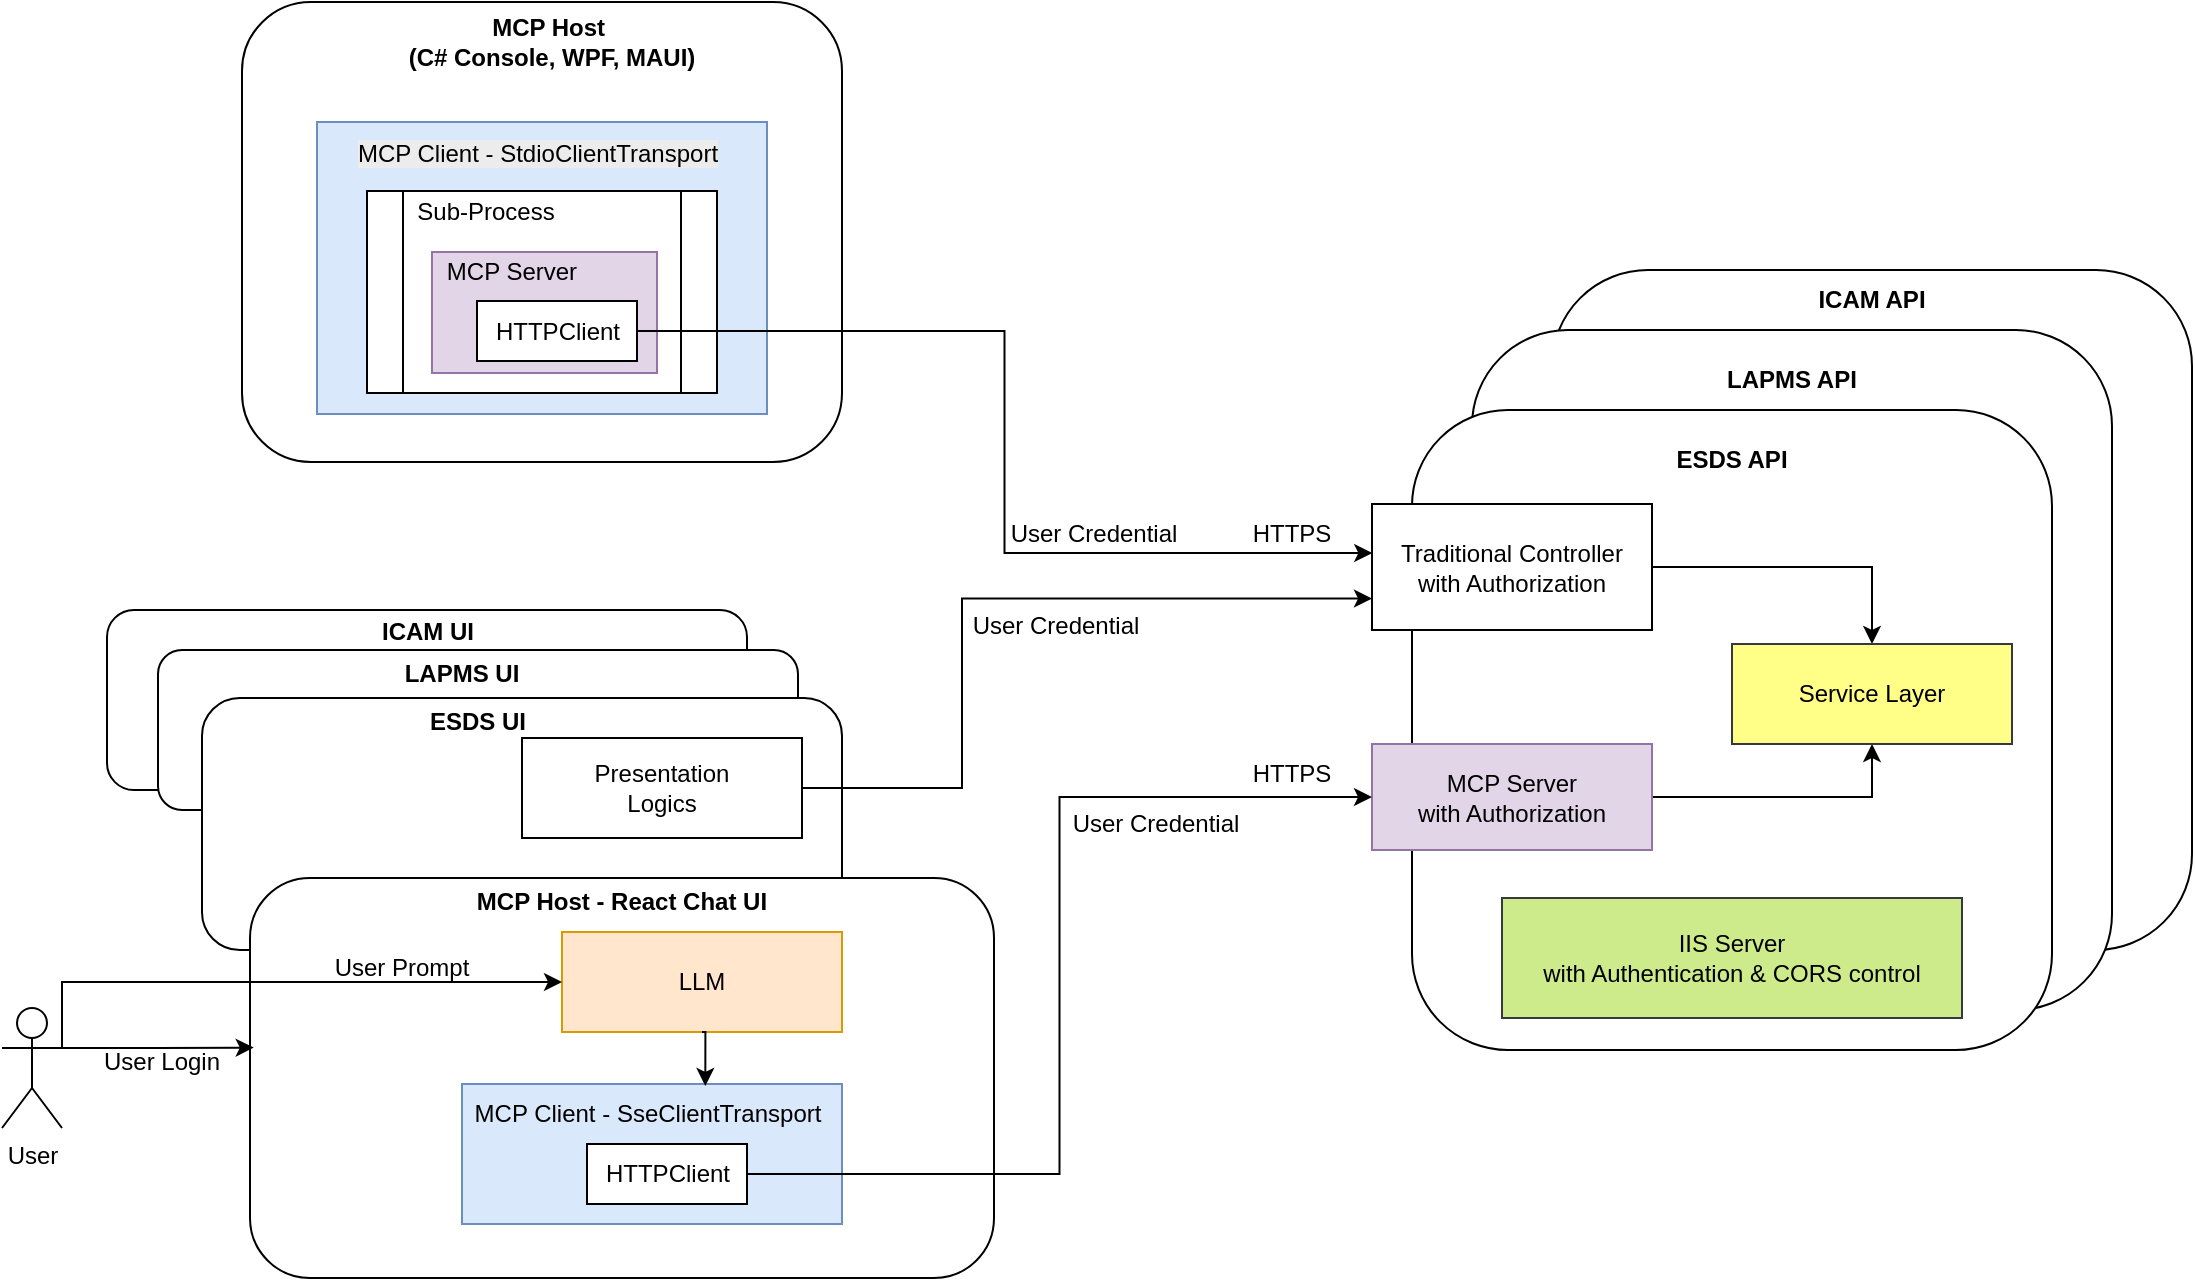<mxfile version="27.1.6">
  <diagram name="Page-1" id="uh65TyTY85p8gM1kPZyq">
    <mxGraphModel dx="1446" dy="835" grid="1" gridSize="10" guides="1" tooltips="1" connect="1" arrows="1" fold="1" page="1" pageScale="1" pageWidth="1169" pageHeight="827" math="0" shadow="0">
      <root>
        <mxCell id="0" />
        <mxCell id="1" parent="0" />
        <mxCell id="l2-6AkJiiqIOD9OER1zm-8" value="" style="rounded=1;whiteSpace=wrap;html=1;" parent="1" vertex="1">
          <mxGeometry x="795" y="154" width="320" height="340" as="geometry" />
        </mxCell>
        <mxCell id="l2-6AkJiiqIOD9OER1zm-9" value="" style="rounded=1;whiteSpace=wrap;html=1;" parent="1" vertex="1">
          <mxGeometry x="755" y="184" width="320" height="340" as="geometry" />
        </mxCell>
        <mxCell id="l2-6AkJiiqIOD9OER1zm-10" value="" style="rounded=1;whiteSpace=wrap;html=1;" parent="1" vertex="1">
          <mxGeometry x="725" y="224" width="320" height="320" as="geometry" />
        </mxCell>
        <mxCell id="l2-6AkJiiqIOD9OER1zm-11" value="ESDS API" style="text;html=1;align=center;verticalAlign=middle;whiteSpace=wrap;rounded=0;fontStyle=1" parent="1" vertex="1">
          <mxGeometry x="816.25" y="234" width="137.5" height="30" as="geometry" />
        </mxCell>
        <mxCell id="l2-6AkJiiqIOD9OER1zm-12" value="ICAM API" style="text;html=1;align=center;verticalAlign=middle;whiteSpace=wrap;rounded=0;fontStyle=1" parent="1" vertex="1">
          <mxGeometry x="895" y="154" width="120" height="30" as="geometry" />
        </mxCell>
        <mxCell id="l2-6AkJiiqIOD9OER1zm-13" value="LAPMS API" style="text;html=1;align=center;verticalAlign=middle;whiteSpace=wrap;rounded=0;fontStyle=1" parent="1" vertex="1">
          <mxGeometry x="855" y="194" width="120" height="30" as="geometry" />
        </mxCell>
        <mxCell id="l2-6AkJiiqIOD9OER1zm-17" style="edgeStyle=orthogonalEdgeStyle;rounded=0;orthogonalLoop=1;jettySize=auto;html=1;exitX=1;exitY=0.5;exitDx=0;exitDy=0;entryX=0.5;entryY=0;entryDx=0;entryDy=0;" parent="1" source="l2-6AkJiiqIOD9OER1zm-14" target="l2-6AkJiiqIOD9OER1zm-16" edge="1">
          <mxGeometry relative="1" as="geometry" />
        </mxCell>
        <mxCell id="l2-6AkJiiqIOD9OER1zm-14" value="Traditional&amp;nbsp;&lt;span style=&quot;background-color: transparent; color: light-dark(rgb(0, 0, 0), rgb(255, 255, 255));&quot;&gt;Controller&lt;/span&gt;&lt;div&gt;&lt;span style=&quot;background-color: transparent; color: light-dark(rgb(0, 0, 0), rgb(255, 255, 255));&quot;&gt;with Authorization&lt;/span&gt;&lt;/div&gt;" style="rounded=0;whiteSpace=wrap;html=1;" parent="1" vertex="1">
          <mxGeometry x="705" y="271" width="140" height="63" as="geometry" />
        </mxCell>
        <mxCell id="l2-6AkJiiqIOD9OER1zm-18" style="edgeStyle=orthogonalEdgeStyle;rounded=0;orthogonalLoop=1;jettySize=auto;html=1;exitX=1;exitY=0.5;exitDx=0;exitDy=0;entryX=0.5;entryY=1;entryDx=0;entryDy=0;" parent="1" source="l2-6AkJiiqIOD9OER1zm-15" target="l2-6AkJiiqIOD9OER1zm-16" edge="1">
          <mxGeometry relative="1" as="geometry" />
        </mxCell>
        <mxCell id="l2-6AkJiiqIOD9OER1zm-15" value="MCP Server&lt;div&gt;with Authorization&lt;/div&gt;" style="rounded=0;whiteSpace=wrap;html=1;fillColor=#e1d5e7;strokeColor=#9673a6;" parent="1" vertex="1">
          <mxGeometry x="705" y="391" width="140" height="53" as="geometry" />
        </mxCell>
        <mxCell id="l2-6AkJiiqIOD9OER1zm-16" value="Service Layer" style="rounded=0;whiteSpace=wrap;html=1;fillColor=#ffff88;strokeColor=#36393d;" parent="1" vertex="1">
          <mxGeometry x="885" y="341" width="140" height="50" as="geometry" />
        </mxCell>
        <mxCell id="l2-6AkJiiqIOD9OER1zm-19" value="IIS Server&lt;div&gt;with Authentication&amp;nbsp;&lt;span style=&quot;background-color: transparent; color: light-dark(rgb(0, 0, 0), rgb(255, 255, 255));&quot;&gt;&amp;amp; CORS control&lt;/span&gt;&lt;/div&gt;" style="rounded=0;whiteSpace=wrap;html=1;fillColor=#cdeb8b;strokeColor=#36393d;" parent="1" vertex="1">
          <mxGeometry x="770" y="468" width="230" height="60" as="geometry" />
        </mxCell>
        <mxCell id="l2-6AkJiiqIOD9OER1zm-37" value="HTTPS" style="text;html=1;align=center;verticalAlign=middle;whiteSpace=wrap;rounded=0;" parent="1" vertex="1">
          <mxGeometry x="625" y="391" width="80" height="30" as="geometry" />
        </mxCell>
        <mxCell id="l2-6AkJiiqIOD9OER1zm-38" value="HTTPS" style="text;html=1;align=center;verticalAlign=middle;whiteSpace=wrap;rounded=0;" parent="1" vertex="1">
          <mxGeometry x="625" y="271" width="80" height="30" as="geometry" />
        </mxCell>
        <mxCell id="l2-6AkJiiqIOD9OER1zm-39" value="User Credential" style="text;html=1;align=center;verticalAlign=middle;whiteSpace=wrap;rounded=0;" parent="1" vertex="1">
          <mxGeometry x="497" y="317" width="100" height="30" as="geometry" />
        </mxCell>
        <mxCell id="oO5nvzARquD6Q7ec_IVk-21" value="User Credential" style="text;html=1;align=center;verticalAlign=middle;whiteSpace=wrap;rounded=0;" parent="1" vertex="1">
          <mxGeometry x="547" y="416" width="100" height="30" as="geometry" />
        </mxCell>
        <mxCell id="dQ9prLmjWaKpxlyJ_EO8-1" value="" style="group" vertex="1" connectable="0" parent="1">
          <mxGeometry x="140" y="20" width="300" height="230" as="geometry" />
        </mxCell>
        <mxCell id="l2-6AkJiiqIOD9OER1zm-1" value="" style="rounded=1;whiteSpace=wrap;html=1;" parent="dQ9prLmjWaKpxlyJ_EO8-1" vertex="1">
          <mxGeometry width="300" height="230" as="geometry" />
        </mxCell>
        <mxCell id="l2-6AkJiiqIOD9OER1zm-2" value="MCP Host&amp;nbsp;&lt;div&gt;(C# Console, WPF, MAUI)&lt;/div&gt;" style="text;html=1;align=center;verticalAlign=middle;whiteSpace=wrap;rounded=0;fontStyle=1" parent="dQ9prLmjWaKpxlyJ_EO8-1" vertex="1">
          <mxGeometry x="75" width="160" height="40" as="geometry" />
        </mxCell>
        <mxCell id="l2-6AkJiiqIOD9OER1zm-6" value="" style="rounded=0;whiteSpace=wrap;html=1;labelBackgroundColor=none;fillColor=#dae8fc;strokeColor=#6c8ebf;" parent="dQ9prLmjWaKpxlyJ_EO8-1" vertex="1">
          <mxGeometry x="37.5" y="60" width="225" height="146" as="geometry" />
        </mxCell>
        <mxCell id="l2-6AkJiiqIOD9OER1zm-56" value="&lt;span style=&quot;color: rgb(0, 0, 0); font-family: Helvetica; font-size: 12px; font-style: normal; font-variant-ligatures: normal; font-variant-caps: normal; font-weight: 400; letter-spacing: normal; orphans: 2; text-align: center; text-indent: 0px; text-transform: none; widows: 2; word-spacing: 0px; -webkit-text-stroke-width: 0px; white-space: normal; background-color: rgb(236, 236, 236); text-decoration-thickness: initial; text-decoration-style: initial; text-decoration-color: initial; float: none; display: inline !important;&quot;&gt;MCP Client -&amp;nbsp;&lt;/span&gt;&lt;span style=&quot;background-color: light-dark(rgb(236, 236, 236), rgb(34, 34, 34)); color: light-dark(rgb(0, 0, 0), rgb(237, 237, 237));&quot;&gt;StdioClientTransport&lt;/span&gt;" style="text;html=1;align=center;verticalAlign=middle;whiteSpace=wrap;rounded=0;" parent="dQ9prLmjWaKpxlyJ_EO8-1" vertex="1">
          <mxGeometry x="42.5" y="56" width="210" height="40" as="geometry" />
        </mxCell>
        <mxCell id="l2-6AkJiiqIOD9OER1zm-4" value="" style="shape=process;whiteSpace=wrap;html=1;backgroundOutline=1;" parent="dQ9prLmjWaKpxlyJ_EO8-1" vertex="1">
          <mxGeometry x="62.5" y="94.5" width="175" height="101" as="geometry" />
        </mxCell>
        <mxCell id="l2-6AkJiiqIOD9OER1zm-5" value="Sub-Process" style="text;html=1;align=center;verticalAlign=middle;whiteSpace=wrap;rounded=0;" parent="dQ9prLmjWaKpxlyJ_EO8-1" vertex="1">
          <mxGeometry x="81.5" y="89.5" width="80" height="30" as="geometry" />
        </mxCell>
        <mxCell id="l2-6AkJiiqIOD9OER1zm-55" value="" style="rounded=0;whiteSpace=wrap;html=1;fillColor=#e1d5e7;strokeColor=#9673a6;" parent="dQ9prLmjWaKpxlyJ_EO8-1" vertex="1">
          <mxGeometry x="95" y="125" width="112.5" height="60.5" as="geometry" />
        </mxCell>
        <mxCell id="l2-6AkJiiqIOD9OER1zm-58" value="HTTPClient" style="rounded=0;whiteSpace=wrap;html=1;" parent="dQ9prLmjWaKpxlyJ_EO8-1" vertex="1">
          <mxGeometry x="117.5" y="149.5" width="80" height="30" as="geometry" />
        </mxCell>
        <mxCell id="l2-6AkJiiqIOD9OER1zm-59" value="MCP Server" style="text;html=1;align=center;verticalAlign=middle;whiteSpace=wrap;rounded=0;" parent="dQ9prLmjWaKpxlyJ_EO8-1" vertex="1">
          <mxGeometry x="95" y="119.5" width="80" height="30" as="geometry" />
        </mxCell>
        <mxCell id="dQ9prLmjWaKpxlyJ_EO8-2" value="" style="group" vertex="1" connectable="0" parent="1">
          <mxGeometry x="20" y="320" width="496" height="338" as="geometry" />
        </mxCell>
        <mxCell id="l2-6AkJiiqIOD9OER1zm-21" value="" style="rounded=1;whiteSpace=wrap;html=1;" parent="dQ9prLmjWaKpxlyJ_EO8-2" vertex="1">
          <mxGeometry x="52.5" y="4" width="320" height="90" as="geometry" />
        </mxCell>
        <mxCell id="l2-6AkJiiqIOD9OER1zm-22" value="" style="rounded=1;whiteSpace=wrap;html=1;" parent="dQ9prLmjWaKpxlyJ_EO8-2" vertex="1">
          <mxGeometry x="78" y="24" width="320" height="80" as="geometry" />
        </mxCell>
        <mxCell id="l2-6AkJiiqIOD9OER1zm-25" value="ICAM UI" style="text;html=1;align=center;verticalAlign=middle;whiteSpace=wrap;rounded=0;fontStyle=1" parent="dQ9prLmjWaKpxlyJ_EO8-2" vertex="1">
          <mxGeometry x="152.5" width="120" height="30" as="geometry" />
        </mxCell>
        <mxCell id="l2-6AkJiiqIOD9OER1zm-26" value="LAPMS UI" style="text;html=1;align=center;verticalAlign=middle;whiteSpace=wrap;rounded=0;fontStyle=1" parent="dQ9prLmjWaKpxlyJ_EO8-2" vertex="1">
          <mxGeometry x="170" y="21" width="120" height="30" as="geometry" />
        </mxCell>
        <mxCell id="l2-6AkJiiqIOD9OER1zm-41" value="User" style="shape=umlActor;verticalLabelPosition=bottom;verticalAlign=top;html=1;outlineConnect=0;" parent="dQ9prLmjWaKpxlyJ_EO8-2" vertex="1">
          <mxGeometry y="203" width="30" height="60" as="geometry" />
        </mxCell>
        <mxCell id="l2-6AkJiiqIOD9OER1zm-54" value="User Login" style="text;html=1;align=center;verticalAlign=middle;whiteSpace=wrap;rounded=0;" parent="dQ9prLmjWaKpxlyJ_EO8-2" vertex="1">
          <mxGeometry x="30" y="215" width="100" height="30" as="geometry" />
        </mxCell>
        <mxCell id="oO5nvzARquD6Q7ec_IVk-1" value="" style="rounded=1;whiteSpace=wrap;html=1;" parent="dQ9prLmjWaKpxlyJ_EO8-2" vertex="1">
          <mxGeometry x="100" y="48" width="320" height="126" as="geometry" />
        </mxCell>
        <mxCell id="l2-6AkJiiqIOD9OER1zm-24" value="ESDS UI" style="text;html=1;align=center;verticalAlign=middle;whiteSpace=wrap;rounded=0;fontStyle=1" parent="dQ9prLmjWaKpxlyJ_EO8-2" vertex="1">
          <mxGeometry x="169.25" y="45" width="137.5" height="30" as="geometry" />
        </mxCell>
        <mxCell id="oO5nvzARquD6Q7ec_IVk-4" value="Presentation&lt;div&gt;Logics&lt;/div&gt;" style="rounded=0;whiteSpace=wrap;html=1;" parent="dQ9prLmjWaKpxlyJ_EO8-2" vertex="1">
          <mxGeometry x="260" y="68" width="140" height="50" as="geometry" />
        </mxCell>
        <mxCell id="l2-6AkJiiqIOD9OER1zm-23" value="" style="rounded=1;whiteSpace=wrap;html=1;" parent="dQ9prLmjWaKpxlyJ_EO8-2" vertex="1">
          <mxGeometry x="124" y="138" width="372" height="200" as="geometry" />
        </mxCell>
        <mxCell id="l2-6AkJiiqIOD9OER1zm-7" value="" style="rounded=0;whiteSpace=wrap;html=1;fillColor=#dae8fc;strokeColor=#6c8ebf;" parent="dQ9prLmjWaKpxlyJ_EO8-2" vertex="1">
          <mxGeometry x="230" y="241" width="190" height="70" as="geometry" />
        </mxCell>
        <mxCell id="l2-6AkJiiqIOD9OER1zm-61" value="MCP Client -&amp;nbsp;&lt;span style=&quot;background-color: transparent; color: light-dark(rgb(0, 0, 0), rgb(255, 255, 255));&quot;&gt;SseClientTransport&lt;/span&gt;" style="text;html=1;align=center;verticalAlign=middle;whiteSpace=wrap;rounded=0;" parent="dQ9prLmjWaKpxlyJ_EO8-2" vertex="1">
          <mxGeometry x="232.5" y="241" width="180" height="30" as="geometry" />
        </mxCell>
        <mxCell id="l2-6AkJiiqIOD9OER1zm-62" value="HTTPClient" style="rounded=0;whiteSpace=wrap;html=1;" parent="dQ9prLmjWaKpxlyJ_EO8-2" vertex="1">
          <mxGeometry x="292.5" y="271" width="80" height="30" as="geometry" />
        </mxCell>
        <mxCell id="oO5nvzARquD6Q7ec_IVk-9" value="LLM" style="rounded=0;whiteSpace=wrap;html=1;fillColor=#ffe6cc;strokeColor=#d79b00;" parent="dQ9prLmjWaKpxlyJ_EO8-2" vertex="1">
          <mxGeometry x="280" y="165" width="140" height="50" as="geometry" />
        </mxCell>
        <mxCell id="oO5nvzARquD6Q7ec_IVk-11" style="edgeStyle=orthogonalEdgeStyle;rounded=0;orthogonalLoop=1;jettySize=auto;html=1;exitX=1;exitY=0.333;exitDx=0;exitDy=0;exitPerimeter=0;entryX=0.005;entryY=0.424;entryDx=0;entryDy=0;entryPerimeter=0;" parent="dQ9prLmjWaKpxlyJ_EO8-2" source="l2-6AkJiiqIOD9OER1zm-41" target="l2-6AkJiiqIOD9OER1zm-23" edge="1">
          <mxGeometry relative="1" as="geometry" />
        </mxCell>
        <mxCell id="oO5nvzARquD6Q7ec_IVk-12" style="edgeStyle=orthogonalEdgeStyle;rounded=0;orthogonalLoop=1;jettySize=auto;html=1;exitX=1;exitY=0.333;exitDx=0;exitDy=0;exitPerimeter=0;entryX=0;entryY=0.5;entryDx=0;entryDy=0;" parent="dQ9prLmjWaKpxlyJ_EO8-2" source="l2-6AkJiiqIOD9OER1zm-41" target="oO5nvzARquD6Q7ec_IVk-9" edge="1">
          <mxGeometry relative="1" as="geometry">
            <Array as="points">
              <mxPoint x="30" y="190" />
            </Array>
          </mxGeometry>
        </mxCell>
        <mxCell id="oO5nvzARquD6Q7ec_IVk-13" value="User Prompt" style="text;html=1;align=center;verticalAlign=middle;whiteSpace=wrap;rounded=0;" parent="dQ9prLmjWaKpxlyJ_EO8-2" vertex="1">
          <mxGeometry x="150" y="168" width="100" height="30" as="geometry" />
        </mxCell>
        <mxCell id="oO5nvzARquD6Q7ec_IVk-14" style="edgeStyle=orthogonalEdgeStyle;rounded=0;orthogonalLoop=1;jettySize=auto;html=1;exitX=0.5;exitY=1;exitDx=0;exitDy=0;entryX=0.662;entryY=0.033;entryDx=0;entryDy=0;entryPerimeter=0;" parent="dQ9prLmjWaKpxlyJ_EO8-2" source="oO5nvzARquD6Q7ec_IVk-9" target="l2-6AkJiiqIOD9OER1zm-61" edge="1">
          <mxGeometry relative="1" as="geometry" />
        </mxCell>
        <mxCell id="oO5nvzARquD6Q7ec_IVk-2" value="MCP Host - React Chat UI" style="text;html=1;align=center;verticalAlign=middle;whiteSpace=wrap;rounded=0;fontStyle=1" parent="dQ9prLmjWaKpxlyJ_EO8-2" vertex="1">
          <mxGeometry x="235" y="135" width="150" height="30" as="geometry" />
        </mxCell>
        <mxCell id="dQ9prLmjWaKpxlyJ_EO8-4" style="edgeStyle=orthogonalEdgeStyle;rounded=0;orthogonalLoop=1;jettySize=auto;html=1;exitX=1;exitY=0.5;exitDx=0;exitDy=0;entryX=0;entryY=0.75;entryDx=0;entryDy=0;" edge="1" parent="1" source="oO5nvzARquD6Q7ec_IVk-4" target="l2-6AkJiiqIOD9OER1zm-14">
          <mxGeometry relative="1" as="geometry">
            <Array as="points">
              <mxPoint x="500" y="413" />
              <mxPoint x="500" y="318" />
            </Array>
          </mxGeometry>
        </mxCell>
        <mxCell id="dQ9prLmjWaKpxlyJ_EO8-5" style="edgeStyle=orthogonalEdgeStyle;rounded=0;orthogonalLoop=1;jettySize=auto;html=1;exitX=1;exitY=0.5;exitDx=0;exitDy=0;entryX=0;entryY=0.5;entryDx=0;entryDy=0;" edge="1" parent="1" source="l2-6AkJiiqIOD9OER1zm-62" target="l2-6AkJiiqIOD9OER1zm-15">
          <mxGeometry relative="1" as="geometry" />
        </mxCell>
        <mxCell id="dQ9prLmjWaKpxlyJ_EO8-6" style="edgeStyle=orthogonalEdgeStyle;rounded=0;orthogonalLoop=1;jettySize=auto;html=1;exitX=1;exitY=0.5;exitDx=0;exitDy=0;entryX=0.001;entryY=0.389;entryDx=0;entryDy=0;entryPerimeter=0;" edge="1" parent="1" source="l2-6AkJiiqIOD9OER1zm-58" target="l2-6AkJiiqIOD9OER1zm-14">
          <mxGeometry relative="1" as="geometry" />
        </mxCell>
        <mxCell id="dQ9prLmjWaKpxlyJ_EO8-7" value="User Credential" style="text;html=1;align=center;verticalAlign=middle;whiteSpace=wrap;rounded=0;" vertex="1" parent="1">
          <mxGeometry x="516" y="271" width="100" height="30" as="geometry" />
        </mxCell>
      </root>
    </mxGraphModel>
  </diagram>
</mxfile>

